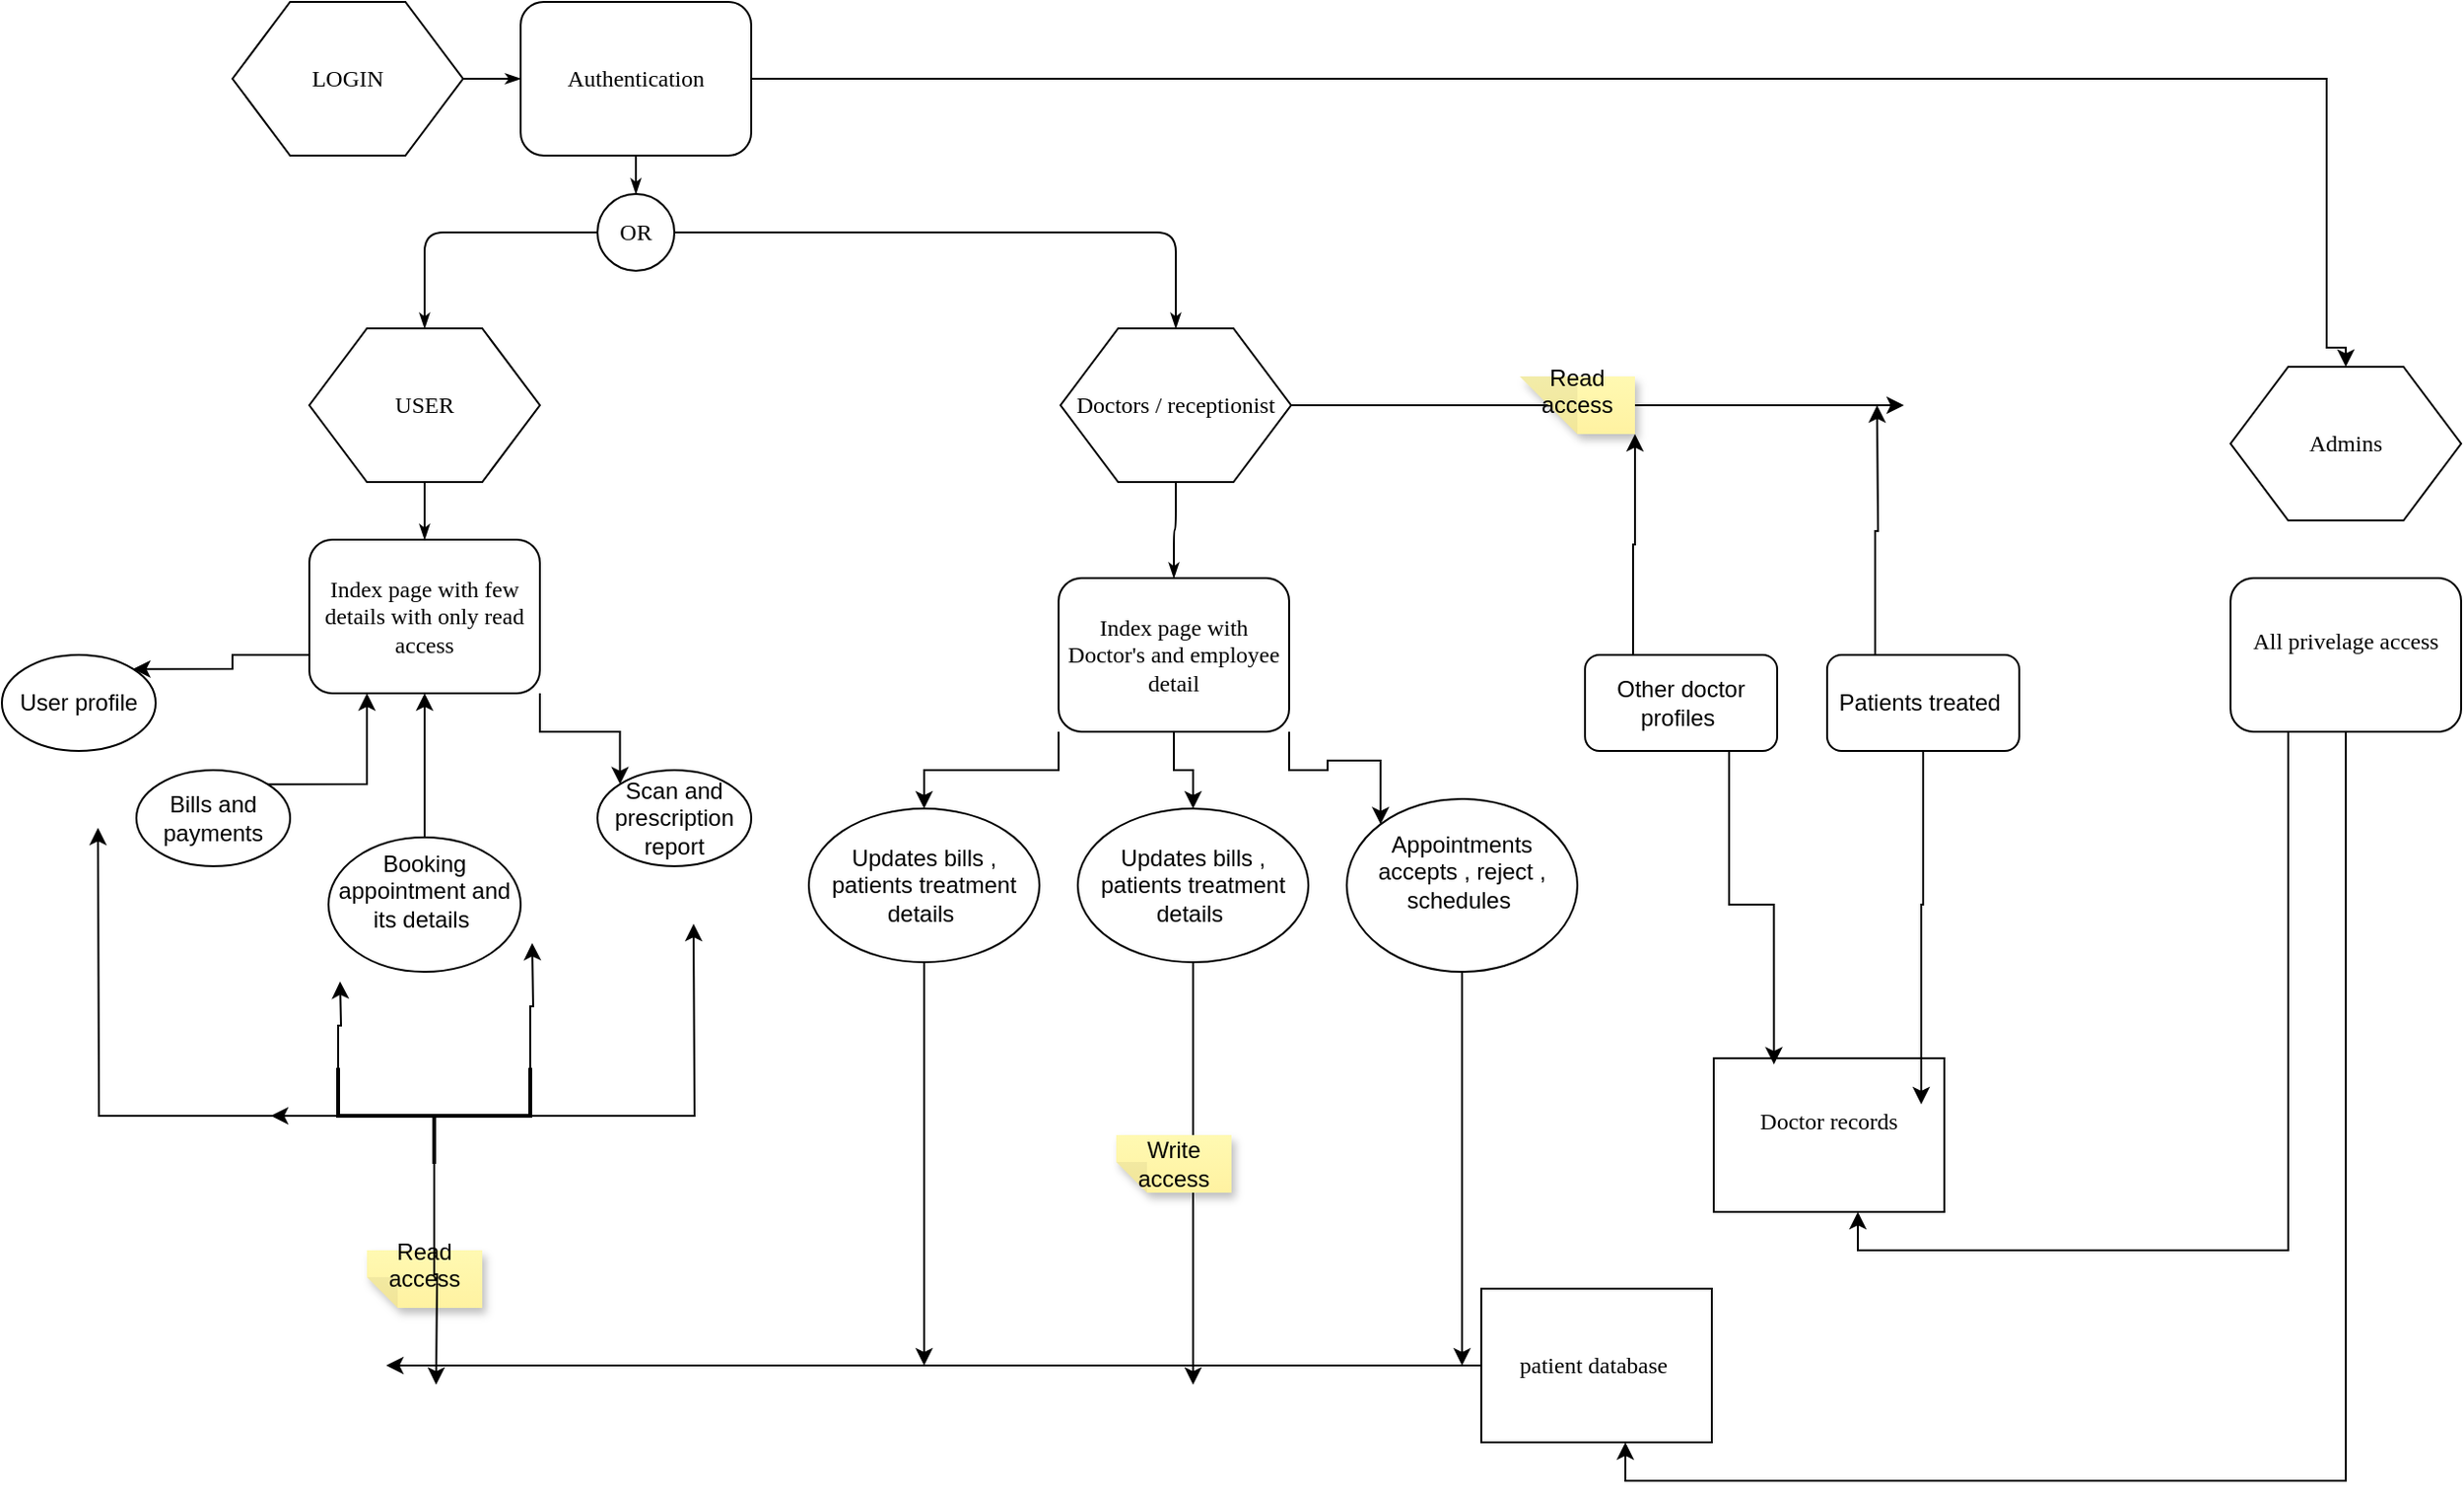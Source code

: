<mxfile version="24.7.6">
  <diagram name="Page-1" id="8ce9d11a-91a2-4d17-14d8-a56ed91bf033">
    <mxGraphModel dx="2338" dy="665" grid="1" gridSize="10" guides="1" tooltips="1" connect="1" arrows="1" fold="1" page="1" pageScale="1" pageWidth="1100" pageHeight="850" background="none" math="0" shadow="0">
      <root>
        <mxCell id="0" />
        <mxCell id="1" parent="0" />
        <mxCell id="17ea667e15c223fc-28" style="edgeStyle=orthogonalEdgeStyle;rounded=1;html=1;labelBackgroundColor=none;startArrow=none;startFill=0;startSize=5;endArrow=classicThin;endFill=1;endSize=5;jettySize=auto;orthogonalLoop=1;strokeWidth=1;fontFamily=Verdana;fontSize=8" parent="1" source="17ea667e15c223fc-1" target="17ea667e15c223fc-2" edge="1">
          <mxGeometry relative="1" as="geometry" />
        </mxCell>
        <mxCell id="17ea667e15c223fc-1" value="LOGIN" style="shape=hexagon;perimeter=hexagonPerimeter;whiteSpace=wrap;html=1;rounded=0;shadow=0;labelBackgroundColor=none;strokeWidth=1;fontFamily=Verdana;fontSize=12;align=center;" parent="1" vertex="1">
          <mxGeometry x="30" y="60" width="120" height="80" as="geometry" />
        </mxCell>
        <mxCell id="17ea667e15c223fc-29" style="edgeStyle=orthogonalEdgeStyle;rounded=1;html=1;labelBackgroundColor=none;startArrow=none;startFill=0;startSize=5;endArrow=classicThin;endFill=1;endSize=5;jettySize=auto;orthogonalLoop=1;strokeWidth=1;fontFamily=Verdana;fontSize=8" parent="1" source="17ea667e15c223fc-2" target="17ea667e15c223fc-3" edge="1">
          <mxGeometry relative="1" as="geometry" />
        </mxCell>
        <mxCell id="sWwbfS12lbaWll6sxIh0-19" style="edgeStyle=orthogonalEdgeStyle;rounded=0;orthogonalLoop=1;jettySize=auto;html=1;exitX=1;exitY=0.5;exitDx=0;exitDy=0;entryX=0.5;entryY=0;entryDx=0;entryDy=0;" edge="1" parent="1" source="17ea667e15c223fc-2" target="sWwbfS12lbaWll6sxIh0-18">
          <mxGeometry relative="1" as="geometry">
            <Array as="points">
              <mxPoint x="1120" y="100" />
              <mxPoint x="1120" y="240" />
              <mxPoint x="1130" y="240" />
            </Array>
          </mxGeometry>
        </mxCell>
        <mxCell id="17ea667e15c223fc-2" value="Authentication" style="rounded=1;whiteSpace=wrap;html=1;shadow=0;labelBackgroundColor=none;strokeWidth=1;fontFamily=Verdana;fontSize=12;align=center;" parent="1" vertex="1">
          <mxGeometry x="180" y="60" width="120" height="80" as="geometry" />
        </mxCell>
        <mxCell id="17ea667e15c223fc-30" style="edgeStyle=orthogonalEdgeStyle;rounded=1;html=1;labelBackgroundColor=none;startArrow=none;startFill=0;startSize=5;endArrow=classicThin;endFill=1;endSize=5;jettySize=auto;orthogonalLoop=1;strokeWidth=1;fontFamily=Verdana;fontSize=8" parent="1" source="17ea667e15c223fc-3" target="17ea667e15c223fc-5" edge="1">
          <mxGeometry relative="1" as="geometry" />
        </mxCell>
        <mxCell id="17ea667e15c223fc-31" style="edgeStyle=orthogonalEdgeStyle;rounded=1;html=1;labelBackgroundColor=none;startArrow=none;startFill=0;startSize=5;endArrow=classicThin;endFill=1;endSize=5;jettySize=auto;orthogonalLoop=1;strokeWidth=1;fontFamily=Verdana;fontSize=8" parent="1" source="17ea667e15c223fc-3" target="17ea667e15c223fc-4" edge="1">
          <mxGeometry relative="1" as="geometry" />
        </mxCell>
        <mxCell id="17ea667e15c223fc-3" value="OR" style="ellipse;whiteSpace=wrap;html=1;rounded=1;shadow=0;labelBackgroundColor=none;strokeWidth=1;fontFamily=Verdana;fontSize=12;align=center;" parent="1" vertex="1">
          <mxGeometry x="220" y="160" width="40" height="40" as="geometry" />
        </mxCell>
        <mxCell id="17ea667e15c223fc-39" style="edgeStyle=orthogonalEdgeStyle;rounded=1;html=1;labelBackgroundColor=none;startArrow=none;startFill=0;startSize=5;endArrow=classicThin;endFill=1;endSize=5;jettySize=auto;orthogonalLoop=1;strokeWidth=1;fontFamily=Verdana;fontSize=8" parent="1" source="17ea667e15c223fc-4" target="17ea667e15c223fc-7" edge="1">
          <mxGeometry relative="1" as="geometry" />
        </mxCell>
        <mxCell id="17ea667e15c223fc-4" value="USER" style="shape=hexagon;perimeter=hexagonPerimeter;whiteSpace=wrap;html=1;rounded=0;shadow=0;labelBackgroundColor=none;strokeWidth=1;fontFamily=Verdana;fontSize=12;align=center;" parent="1" vertex="1">
          <mxGeometry x="70" y="230" width="120" height="80" as="geometry" />
        </mxCell>
        <mxCell id="17ea667e15c223fc-36" style="edgeStyle=orthogonalEdgeStyle;rounded=1;html=1;labelBackgroundColor=none;startArrow=none;startFill=0;startSize=5;endArrow=classicThin;endFill=1;endSize=5;jettySize=auto;orthogonalLoop=1;strokeWidth=1;fontFamily=Verdana;fontSize=8" parent="1" source="17ea667e15c223fc-5" target="17ea667e15c223fc-8" edge="1">
          <mxGeometry relative="1" as="geometry" />
        </mxCell>
        <mxCell id="sWwbfS12lbaWll6sxIh0-66" style="edgeStyle=orthogonalEdgeStyle;rounded=0;orthogonalLoop=1;jettySize=auto;html=1;exitX=1;exitY=0.5;exitDx=0;exitDy=0;" edge="1" parent="1" source="17ea667e15c223fc-5">
          <mxGeometry relative="1" as="geometry">
            <mxPoint x="900" y="270" as="targetPoint" />
          </mxGeometry>
        </mxCell>
        <mxCell id="17ea667e15c223fc-5" value="Doctors / receptionist" style="shape=hexagon;perimeter=hexagonPerimeter;whiteSpace=wrap;html=1;rounded=0;shadow=0;labelBackgroundColor=none;strokeWidth=1;fontFamily=Verdana;fontSize=12;align=center;" parent="1" vertex="1">
          <mxGeometry x="461" y="230" width="120" height="80" as="geometry" />
        </mxCell>
        <mxCell id="sWwbfS12lbaWll6sxIh0-36" style="edgeStyle=orthogonalEdgeStyle;rounded=0;orthogonalLoop=1;jettySize=auto;html=1;exitX=1;exitY=1;exitDx=0;exitDy=0;entryX=0;entryY=0;entryDx=0;entryDy=0;" edge="1" parent="1" source="17ea667e15c223fc-7" target="sWwbfS12lbaWll6sxIh0-29">
          <mxGeometry relative="1" as="geometry" />
        </mxCell>
        <mxCell id="sWwbfS12lbaWll6sxIh0-39" style="edgeStyle=orthogonalEdgeStyle;rounded=0;orthogonalLoop=1;jettySize=auto;html=1;exitX=0;exitY=0.75;exitDx=0;exitDy=0;entryX=1;entryY=0;entryDx=0;entryDy=0;" edge="1" parent="1" source="17ea667e15c223fc-7" target="sWwbfS12lbaWll6sxIh0-22">
          <mxGeometry relative="1" as="geometry" />
        </mxCell>
        <mxCell id="17ea667e15c223fc-7" value="Index page with few details with only read access" style="rounded=1;whiteSpace=wrap;html=1;shadow=0;labelBackgroundColor=none;strokeWidth=1;fontFamily=Verdana;fontSize=12;align=center;" parent="1" vertex="1">
          <mxGeometry x="70" y="340" width="120" height="80" as="geometry" />
        </mxCell>
        <mxCell id="sWwbfS12lbaWll6sxIh0-31" style="edgeStyle=orthogonalEdgeStyle;rounded=0;orthogonalLoop=1;jettySize=auto;html=1;exitX=0;exitY=1;exitDx=0;exitDy=0;entryX=0.5;entryY=0;entryDx=0;entryDy=0;" edge="1" parent="1" source="17ea667e15c223fc-8" target="sWwbfS12lbaWll6sxIh0-23">
          <mxGeometry relative="1" as="geometry" />
        </mxCell>
        <mxCell id="sWwbfS12lbaWll6sxIh0-32" style="edgeStyle=orthogonalEdgeStyle;rounded=0;orthogonalLoop=1;jettySize=auto;html=1;exitX=0.5;exitY=1;exitDx=0;exitDy=0;entryX=0.5;entryY=0;entryDx=0;entryDy=0;" edge="1" parent="1" source="17ea667e15c223fc-8" target="sWwbfS12lbaWll6sxIh0-24">
          <mxGeometry relative="1" as="geometry" />
        </mxCell>
        <mxCell id="sWwbfS12lbaWll6sxIh0-33" style="edgeStyle=orthogonalEdgeStyle;rounded=0;orthogonalLoop=1;jettySize=auto;html=1;exitX=1;exitY=1;exitDx=0;exitDy=0;entryX=0;entryY=0;entryDx=0;entryDy=0;" edge="1" parent="1" source="17ea667e15c223fc-8" target="sWwbfS12lbaWll6sxIh0-27">
          <mxGeometry relative="1" as="geometry" />
        </mxCell>
        <mxCell id="17ea667e15c223fc-8" value="Index page with Doctor&#39;s and employee detail" style="rounded=1;whiteSpace=wrap;html=1;shadow=0;labelBackgroundColor=none;strokeWidth=1;fontFamily=Verdana;fontSize=12;align=center;" parent="1" vertex="1">
          <mxGeometry x="460" y="360" width="120" height="80" as="geometry" />
        </mxCell>
        <mxCell id="sWwbfS12lbaWll6sxIh0-48" style="edgeStyle=orthogonalEdgeStyle;rounded=0;orthogonalLoop=1;jettySize=auto;html=1;exitX=0;exitY=0.5;exitDx=0;exitDy=0;" edge="1" parent="1" source="17ea667e15c223fc-11">
          <mxGeometry relative="1" as="geometry">
            <mxPoint x="110" y="770" as="targetPoint" />
          </mxGeometry>
        </mxCell>
        <mxCell id="17ea667e15c223fc-11" value="patient database&amp;nbsp;" style="shape=hexagon;perimeter=hexagonPerimeter;whiteSpace=wrap;html=1;rounded=0;shadow=0;labelBackgroundColor=none;strokeWidth=1;fontFamily=Verdana;fontSize=12;align=center;size=0;" parent="1" vertex="1">
          <mxGeometry x="680" y="730" width="120" height="80" as="geometry" />
        </mxCell>
        <mxCell id="sWwbfS12lbaWll6sxIh0-74" style="edgeStyle=orthogonalEdgeStyle;rounded=0;orthogonalLoop=1;jettySize=auto;html=1;exitX=0.5;exitY=1;exitDx=0;exitDy=0;entryX=0.625;entryY=1;entryDx=0;entryDy=0;" edge="1" parent="1" source="17ea667e15c223fc-12" target="17ea667e15c223fc-11">
          <mxGeometry relative="1" as="geometry" />
        </mxCell>
        <mxCell id="sWwbfS12lbaWll6sxIh0-75" style="edgeStyle=orthogonalEdgeStyle;rounded=0;orthogonalLoop=1;jettySize=auto;html=1;exitX=0.25;exitY=1;exitDx=0;exitDy=0;entryX=0.625;entryY=1;entryDx=0;entryDy=0;" edge="1" parent="1" source="17ea667e15c223fc-12" target="sWwbfS12lbaWll6sxIh0-30">
          <mxGeometry relative="1" as="geometry" />
        </mxCell>
        <mxCell id="17ea667e15c223fc-12" value="All privelage access&lt;div&gt;&lt;br&gt;&lt;/div&gt;" style="rounded=1;whiteSpace=wrap;html=1;shadow=0;labelBackgroundColor=none;strokeWidth=1;fontFamily=Verdana;fontSize=12;align=center;" parent="1" vertex="1">
          <mxGeometry x="1070" y="360" width="120" height="80" as="geometry" />
        </mxCell>
        <mxCell id="sWwbfS12lbaWll6sxIh0-17" value="Read access&lt;div&gt;&lt;br&gt;&lt;/div&gt;" style="shape=note;whiteSpace=wrap;html=1;backgroundOutline=1;fontColor=#000000;darkOpacity=0.05;fillColor=#FFF9B2;strokeColor=none;fillStyle=solid;direction=west;gradientDirection=north;gradientColor=#FFF2A1;shadow=1;size=16;pointerEvents=1;" vertex="1" parent="1">
          <mxGeometry x="100" y="710" width="60" height="30" as="geometry" />
        </mxCell>
        <mxCell id="sWwbfS12lbaWll6sxIh0-18" value="Admins" style="shape=hexagon;perimeter=hexagonPerimeter;whiteSpace=wrap;html=1;rounded=0;shadow=0;labelBackgroundColor=none;strokeWidth=1;fontFamily=Verdana;fontSize=12;align=center;size=0.25;" vertex="1" parent="1">
          <mxGeometry x="1070" y="250" width="120" height="80" as="geometry" />
        </mxCell>
        <mxCell id="sWwbfS12lbaWll6sxIh0-42" style="edgeStyle=orthogonalEdgeStyle;rounded=0;orthogonalLoop=1;jettySize=auto;html=1;exitX=1;exitY=0;exitDx=0;exitDy=0;entryX=0.25;entryY=1;entryDx=0;entryDy=0;" edge="1" parent="1" source="sWwbfS12lbaWll6sxIh0-21" target="17ea667e15c223fc-7">
          <mxGeometry relative="1" as="geometry" />
        </mxCell>
        <mxCell id="sWwbfS12lbaWll6sxIh0-21" value="Bills and payments" style="ellipse;whiteSpace=wrap;html=1;" vertex="1" parent="1">
          <mxGeometry x="-20" y="460" width="80" height="50" as="geometry" />
        </mxCell>
        <mxCell id="sWwbfS12lbaWll6sxIh0-22" value="User profile" style="ellipse;whiteSpace=wrap;html=1;" vertex="1" parent="1">
          <mxGeometry x="-90" y="400" width="80" height="50" as="geometry" />
        </mxCell>
        <mxCell id="sWwbfS12lbaWll6sxIh0-47" style="edgeStyle=orthogonalEdgeStyle;rounded=0;orthogonalLoop=1;jettySize=auto;html=1;exitX=0.5;exitY=1;exitDx=0;exitDy=0;" edge="1" parent="1" source="sWwbfS12lbaWll6sxIh0-23">
          <mxGeometry relative="1" as="geometry">
            <mxPoint x="390" y="770" as="targetPoint" />
          </mxGeometry>
        </mxCell>
        <mxCell id="sWwbfS12lbaWll6sxIh0-23" value="Updates bills , patients treatment details&amp;nbsp;" style="ellipse;whiteSpace=wrap;html=1;" vertex="1" parent="1">
          <mxGeometry x="330" y="480" width="120" height="80" as="geometry" />
        </mxCell>
        <mxCell id="sWwbfS12lbaWll6sxIh0-61" style="edgeStyle=orthogonalEdgeStyle;rounded=0;orthogonalLoop=1;jettySize=auto;html=1;exitX=0.5;exitY=1;exitDx=0;exitDy=0;" edge="1" parent="1" source="sWwbfS12lbaWll6sxIh0-24">
          <mxGeometry relative="1" as="geometry">
            <mxPoint x="530" y="780" as="targetPoint" />
          </mxGeometry>
        </mxCell>
        <mxCell id="sWwbfS12lbaWll6sxIh0-24" value="Updates bills , patients treatment details&amp;nbsp;" style="ellipse;whiteSpace=wrap;html=1;" vertex="1" parent="1">
          <mxGeometry x="470" y="480" width="120" height="80" as="geometry" />
        </mxCell>
        <mxCell id="sWwbfS12lbaWll6sxIh0-41" style="edgeStyle=orthogonalEdgeStyle;rounded=0;orthogonalLoop=1;jettySize=auto;html=1;exitX=0.5;exitY=0;exitDx=0;exitDy=0;entryX=0.5;entryY=1;entryDx=0;entryDy=0;" edge="1" parent="1" source="sWwbfS12lbaWll6sxIh0-25" target="17ea667e15c223fc-7">
          <mxGeometry relative="1" as="geometry" />
        </mxCell>
        <mxCell id="sWwbfS12lbaWll6sxIh0-25" value="Booking appointment and its details&amp;nbsp;&lt;div&gt;&lt;br&gt;&lt;/div&gt;" style="ellipse;whiteSpace=wrap;html=1;" vertex="1" parent="1">
          <mxGeometry x="80" y="495" width="100" height="70" as="geometry" />
        </mxCell>
        <mxCell id="sWwbfS12lbaWll6sxIh0-50" style="edgeStyle=orthogonalEdgeStyle;rounded=0;orthogonalLoop=1;jettySize=auto;html=1;exitX=0.5;exitY=1;exitDx=0;exitDy=0;" edge="1" parent="1" source="sWwbfS12lbaWll6sxIh0-27">
          <mxGeometry relative="1" as="geometry">
            <mxPoint x="670" y="770" as="targetPoint" />
          </mxGeometry>
        </mxCell>
        <mxCell id="sWwbfS12lbaWll6sxIh0-27" value="Appointments accepts , reject , schedules&amp;nbsp;&lt;div&gt;&lt;br&gt;&lt;/div&gt;" style="ellipse;whiteSpace=wrap;html=1;" vertex="1" parent="1">
          <mxGeometry x="610" y="475" width="120" height="90" as="geometry" />
        </mxCell>
        <mxCell id="sWwbfS12lbaWll6sxIh0-29" value="Scan and prescription report" style="ellipse;whiteSpace=wrap;html=1;" vertex="1" parent="1">
          <mxGeometry x="220" y="460" width="80" height="50" as="geometry" />
        </mxCell>
        <mxCell id="sWwbfS12lbaWll6sxIh0-30" value="Doctor records&lt;div&gt;&lt;br&gt;&lt;/div&gt;" style="shape=hexagon;perimeter=hexagonPerimeter;whiteSpace=wrap;html=1;rounded=0;shadow=0;labelBackgroundColor=none;strokeWidth=1;fontFamily=Verdana;fontSize=12;align=center;size=0;" vertex="1" parent="1">
          <mxGeometry x="801" y="610" width="120" height="80" as="geometry" />
        </mxCell>
        <mxCell id="sWwbfS12lbaWll6sxIh0-52" style="edgeStyle=orthogonalEdgeStyle;rounded=0;orthogonalLoop=1;jettySize=auto;html=1;" edge="1" parent="1" source="sWwbfS12lbaWll6sxIh0-51">
          <mxGeometry relative="1" as="geometry">
            <mxPoint x="270" y="540" as="targetPoint" />
          </mxGeometry>
        </mxCell>
        <mxCell id="sWwbfS12lbaWll6sxIh0-53" style="edgeStyle=orthogonalEdgeStyle;rounded=0;orthogonalLoop=1;jettySize=auto;html=1;exitX=0.5;exitY=0;exitDx=0;exitDy=0;exitPerimeter=0;" edge="1" parent="1" source="sWwbfS12lbaWll6sxIh0-51">
          <mxGeometry relative="1" as="geometry">
            <mxPoint x="-40" y="490" as="targetPoint" />
          </mxGeometry>
        </mxCell>
        <mxCell id="sWwbfS12lbaWll6sxIh0-55" style="edgeStyle=orthogonalEdgeStyle;rounded=0;orthogonalLoop=1;jettySize=auto;html=1;exitX=1;exitY=1;exitDx=0;exitDy=0;exitPerimeter=0;" edge="1" parent="1" source="sWwbfS12lbaWll6sxIh0-51">
          <mxGeometry relative="1" as="geometry">
            <mxPoint x="186" y="550" as="targetPoint" />
          </mxGeometry>
        </mxCell>
        <mxCell id="sWwbfS12lbaWll6sxIh0-56" style="edgeStyle=orthogonalEdgeStyle;rounded=0;orthogonalLoop=1;jettySize=auto;html=1;exitX=0.5;exitY=0;exitDx=0;exitDy=0;exitPerimeter=0;" edge="1" parent="1" source="sWwbfS12lbaWll6sxIh0-51">
          <mxGeometry relative="1" as="geometry">
            <mxPoint x="50" y="640" as="targetPoint" />
          </mxGeometry>
        </mxCell>
        <mxCell id="sWwbfS12lbaWll6sxIh0-57" style="edgeStyle=orthogonalEdgeStyle;rounded=0;orthogonalLoop=1;jettySize=auto;html=1;exitX=1;exitY=0;exitDx=0;exitDy=0;exitPerimeter=0;" edge="1" parent="1" source="sWwbfS12lbaWll6sxIh0-51">
          <mxGeometry relative="1" as="geometry">
            <mxPoint x="86" y="570" as="targetPoint" />
          </mxGeometry>
        </mxCell>
        <mxCell id="sWwbfS12lbaWll6sxIh0-58" style="edgeStyle=orthogonalEdgeStyle;rounded=0;orthogonalLoop=1;jettySize=auto;html=1;exitX=0;exitY=0.5;exitDx=0;exitDy=0;exitPerimeter=0;" edge="1" parent="1" source="sWwbfS12lbaWll6sxIh0-51">
          <mxGeometry relative="1" as="geometry">
            <mxPoint x="136" y="780" as="targetPoint" />
          </mxGeometry>
        </mxCell>
        <mxCell id="sWwbfS12lbaWll6sxIh0-51" value="" style="strokeWidth=2;html=1;shape=mxgraph.flowchart.annotation_2;align=left;labelPosition=right;pointerEvents=1;rotation=-90;" vertex="1" parent="1">
          <mxGeometry x="110" y="590" width="50" height="100" as="geometry" />
        </mxCell>
        <mxCell id="sWwbfS12lbaWll6sxIh0-59" value="Write access" style="shape=note;whiteSpace=wrap;html=1;backgroundOutline=1;fontColor=#000000;darkOpacity=0.05;fillColor=#FFF9B2;strokeColor=none;fillStyle=solid;direction=west;gradientDirection=north;gradientColor=#FFF2A1;shadow=1;size=16;pointerEvents=1;" vertex="1" parent="1">
          <mxGeometry x="490" y="650" width="60" height="30" as="geometry" />
        </mxCell>
        <mxCell id="sWwbfS12lbaWll6sxIh0-62" value="Other doctor profiles&amp;nbsp;" style="rounded=1;whiteSpace=wrap;html=1;" vertex="1" parent="1">
          <mxGeometry x="734" y="400" width="100" height="50" as="geometry" />
        </mxCell>
        <mxCell id="sWwbfS12lbaWll6sxIh0-71" style="edgeStyle=orthogonalEdgeStyle;rounded=0;orthogonalLoop=1;jettySize=auto;html=1;exitX=0.25;exitY=0;exitDx=0;exitDy=0;" edge="1" parent="1" source="sWwbfS12lbaWll6sxIh0-63">
          <mxGeometry relative="1" as="geometry">
            <mxPoint x="886" y="270" as="targetPoint" />
          </mxGeometry>
        </mxCell>
        <mxCell id="sWwbfS12lbaWll6sxIh0-72" style="edgeStyle=orthogonalEdgeStyle;rounded=0;orthogonalLoop=1;jettySize=auto;html=1;exitX=0.5;exitY=1;exitDx=0;exitDy=0;entryX=1;entryY=0.25;entryDx=0;entryDy=0;" edge="1" parent="1" source="sWwbfS12lbaWll6sxIh0-63" target="sWwbfS12lbaWll6sxIh0-30">
          <mxGeometry relative="1" as="geometry" />
        </mxCell>
        <mxCell id="sWwbfS12lbaWll6sxIh0-63" value="Patients treated&amp;nbsp;" style="rounded=1;whiteSpace=wrap;html=1;" vertex="1" parent="1">
          <mxGeometry x="860" y="400" width="100" height="50" as="geometry" />
        </mxCell>
        <mxCell id="sWwbfS12lbaWll6sxIh0-64" value="Read access&lt;div&gt;&lt;br&gt;&lt;/div&gt;" style="shape=note;whiteSpace=wrap;html=1;backgroundOutline=1;fontColor=#000000;darkOpacity=0.05;fillColor=#FFF9B2;strokeColor=none;fillStyle=solid;direction=west;gradientDirection=north;gradientColor=#FFF2A1;shadow=1;size=30;pointerEvents=1;" vertex="1" parent="1">
          <mxGeometry x="700" y="255" width="60" height="30" as="geometry" />
        </mxCell>
        <mxCell id="sWwbfS12lbaWll6sxIh0-70" style="edgeStyle=orthogonalEdgeStyle;rounded=0;orthogonalLoop=1;jettySize=auto;html=1;exitX=0.25;exitY=0;exitDx=0;exitDy=0;entryX=0;entryY=0;entryDx=0;entryDy=0;entryPerimeter=0;" edge="1" parent="1" source="sWwbfS12lbaWll6sxIh0-62" target="sWwbfS12lbaWll6sxIh0-64">
          <mxGeometry relative="1" as="geometry" />
        </mxCell>
        <mxCell id="sWwbfS12lbaWll6sxIh0-73" style="edgeStyle=orthogonalEdgeStyle;rounded=0;orthogonalLoop=1;jettySize=auto;html=1;exitX=0.75;exitY=1;exitDx=0;exitDy=0;entryX=0.261;entryY=0.04;entryDx=0;entryDy=0;entryPerimeter=0;" edge="1" parent="1" source="sWwbfS12lbaWll6sxIh0-62" target="sWwbfS12lbaWll6sxIh0-30">
          <mxGeometry relative="1" as="geometry" />
        </mxCell>
      </root>
    </mxGraphModel>
  </diagram>
</mxfile>
